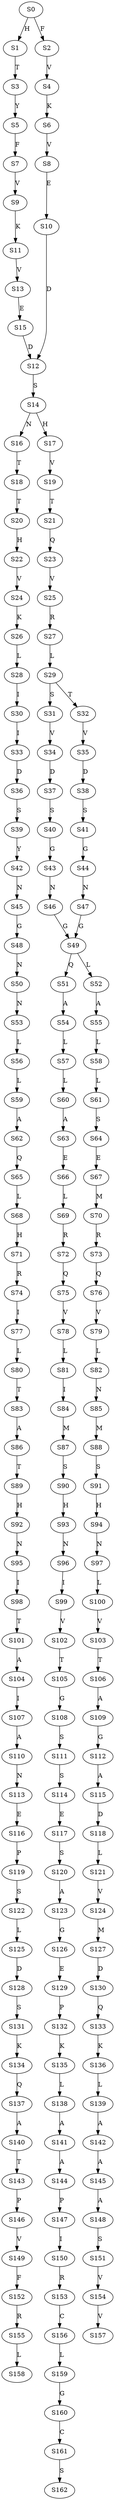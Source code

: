strict digraph  {
	S0 -> S1 [ label = H ];
	S0 -> S2 [ label = F ];
	S1 -> S3 [ label = T ];
	S2 -> S4 [ label = V ];
	S3 -> S5 [ label = Y ];
	S4 -> S6 [ label = K ];
	S5 -> S7 [ label = F ];
	S6 -> S8 [ label = V ];
	S7 -> S9 [ label = V ];
	S8 -> S10 [ label = E ];
	S9 -> S11 [ label = K ];
	S10 -> S12 [ label = D ];
	S11 -> S13 [ label = V ];
	S12 -> S14 [ label = S ];
	S13 -> S15 [ label = E ];
	S14 -> S16 [ label = N ];
	S14 -> S17 [ label = H ];
	S15 -> S12 [ label = D ];
	S16 -> S18 [ label = T ];
	S17 -> S19 [ label = V ];
	S18 -> S20 [ label = T ];
	S19 -> S21 [ label = T ];
	S20 -> S22 [ label = H ];
	S21 -> S23 [ label = Q ];
	S22 -> S24 [ label = V ];
	S23 -> S25 [ label = V ];
	S24 -> S26 [ label = K ];
	S25 -> S27 [ label = R ];
	S26 -> S28 [ label = L ];
	S27 -> S29 [ label = L ];
	S28 -> S30 [ label = I ];
	S29 -> S31 [ label = S ];
	S29 -> S32 [ label = T ];
	S30 -> S33 [ label = I ];
	S31 -> S34 [ label = V ];
	S32 -> S35 [ label = V ];
	S33 -> S36 [ label = D ];
	S34 -> S37 [ label = D ];
	S35 -> S38 [ label = D ];
	S36 -> S39 [ label = S ];
	S37 -> S40 [ label = S ];
	S38 -> S41 [ label = S ];
	S39 -> S42 [ label = Y ];
	S40 -> S43 [ label = G ];
	S41 -> S44 [ label = G ];
	S42 -> S45 [ label = N ];
	S43 -> S46 [ label = N ];
	S44 -> S47 [ label = N ];
	S45 -> S48 [ label = G ];
	S46 -> S49 [ label = G ];
	S47 -> S49 [ label = G ];
	S48 -> S50 [ label = N ];
	S49 -> S51 [ label = Q ];
	S49 -> S52 [ label = L ];
	S50 -> S53 [ label = N ];
	S51 -> S54 [ label = A ];
	S52 -> S55 [ label = A ];
	S53 -> S56 [ label = L ];
	S54 -> S57 [ label = L ];
	S55 -> S58 [ label = L ];
	S56 -> S59 [ label = L ];
	S57 -> S60 [ label = L ];
	S58 -> S61 [ label = L ];
	S59 -> S62 [ label = A ];
	S60 -> S63 [ label = A ];
	S61 -> S64 [ label = S ];
	S62 -> S65 [ label = Q ];
	S63 -> S66 [ label = E ];
	S64 -> S67 [ label = E ];
	S65 -> S68 [ label = L ];
	S66 -> S69 [ label = L ];
	S67 -> S70 [ label = M ];
	S68 -> S71 [ label = H ];
	S69 -> S72 [ label = R ];
	S70 -> S73 [ label = R ];
	S71 -> S74 [ label = R ];
	S72 -> S75 [ label = Q ];
	S73 -> S76 [ label = Q ];
	S74 -> S77 [ label = I ];
	S75 -> S78 [ label = V ];
	S76 -> S79 [ label = V ];
	S77 -> S80 [ label = L ];
	S78 -> S81 [ label = L ];
	S79 -> S82 [ label = L ];
	S80 -> S83 [ label = T ];
	S81 -> S84 [ label = I ];
	S82 -> S85 [ label = N ];
	S83 -> S86 [ label = A ];
	S84 -> S87 [ label = M ];
	S85 -> S88 [ label = M ];
	S86 -> S89 [ label = T ];
	S87 -> S90 [ label = S ];
	S88 -> S91 [ label = S ];
	S89 -> S92 [ label = H ];
	S90 -> S93 [ label = H ];
	S91 -> S94 [ label = H ];
	S92 -> S95 [ label = N ];
	S93 -> S96 [ label = N ];
	S94 -> S97 [ label = N ];
	S95 -> S98 [ label = I ];
	S96 -> S99 [ label = I ];
	S97 -> S100 [ label = L ];
	S98 -> S101 [ label = T ];
	S99 -> S102 [ label = V ];
	S100 -> S103 [ label = V ];
	S101 -> S104 [ label = A ];
	S102 -> S105 [ label = T ];
	S103 -> S106 [ label = T ];
	S104 -> S107 [ label = I ];
	S105 -> S108 [ label = G ];
	S106 -> S109 [ label = A ];
	S107 -> S110 [ label = A ];
	S108 -> S111 [ label = S ];
	S109 -> S112 [ label = G ];
	S110 -> S113 [ label = N ];
	S111 -> S114 [ label = S ];
	S112 -> S115 [ label = A ];
	S113 -> S116 [ label = E ];
	S114 -> S117 [ label = E ];
	S115 -> S118 [ label = D ];
	S116 -> S119 [ label = P ];
	S117 -> S120 [ label = S ];
	S118 -> S121 [ label = L ];
	S119 -> S122 [ label = S ];
	S120 -> S123 [ label = A ];
	S121 -> S124 [ label = V ];
	S122 -> S125 [ label = L ];
	S123 -> S126 [ label = G ];
	S124 -> S127 [ label = M ];
	S125 -> S128 [ label = D ];
	S126 -> S129 [ label = E ];
	S127 -> S130 [ label = D ];
	S128 -> S131 [ label = S ];
	S129 -> S132 [ label = P ];
	S130 -> S133 [ label = Q ];
	S131 -> S134 [ label = K ];
	S132 -> S135 [ label = K ];
	S133 -> S136 [ label = K ];
	S134 -> S137 [ label = Q ];
	S135 -> S138 [ label = L ];
	S136 -> S139 [ label = L ];
	S137 -> S140 [ label = A ];
	S138 -> S141 [ label = A ];
	S139 -> S142 [ label = A ];
	S140 -> S143 [ label = T ];
	S141 -> S144 [ label = A ];
	S142 -> S145 [ label = A ];
	S143 -> S146 [ label = P ];
	S144 -> S147 [ label = P ];
	S145 -> S148 [ label = A ];
	S146 -> S149 [ label = V ];
	S147 -> S150 [ label = I ];
	S148 -> S151 [ label = S ];
	S149 -> S152 [ label = F ];
	S150 -> S153 [ label = R ];
	S151 -> S154 [ label = V ];
	S152 -> S155 [ label = R ];
	S153 -> S156 [ label = C ];
	S154 -> S157 [ label = V ];
	S155 -> S158 [ label = L ];
	S156 -> S159 [ label = L ];
	S159 -> S160 [ label = G ];
	S160 -> S161 [ label = C ];
	S161 -> S162 [ label = S ];
}
